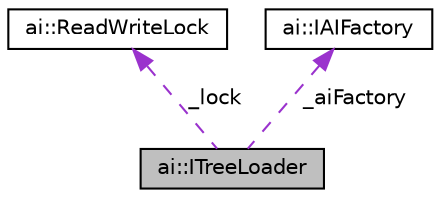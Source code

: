digraph "ai::ITreeLoader"
{
  edge [fontname="Helvetica",fontsize="10",labelfontname="Helvetica",labelfontsize="10"];
  node [fontname="Helvetica",fontsize="10",shape=record];
  Node1 [label="ai::ITreeLoader",height=0.2,width=0.4,color="black", fillcolor="grey75", style="filled", fontcolor="black"];
  Node2 -> Node1 [dir="back",color="darkorchid3",fontsize="10",style="dashed",label=" _lock" ,fontname="Helvetica"];
  Node2 [label="ai::ReadWriteLock",height=0.2,width=0.4,color="black", fillcolor="white", style="filled",URL="$classai_1_1ReadWriteLock.html"];
  Node3 -> Node1 [dir="back",color="darkorchid3",fontsize="10",style="dashed",label=" _aiFactory" ,fontname="Helvetica"];
  Node3 [label="ai::IAIFactory",height=0.2,width=0.4,color="black", fillcolor="white", style="filled",URL="$classai_1_1IAIFactory.html"];
}
